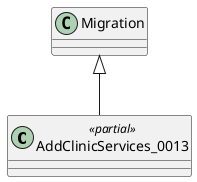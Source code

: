 @startuml
class AddClinicServices_0013 <<partial>> {
}
Migration <|-- AddClinicServices_0013
@enduml
